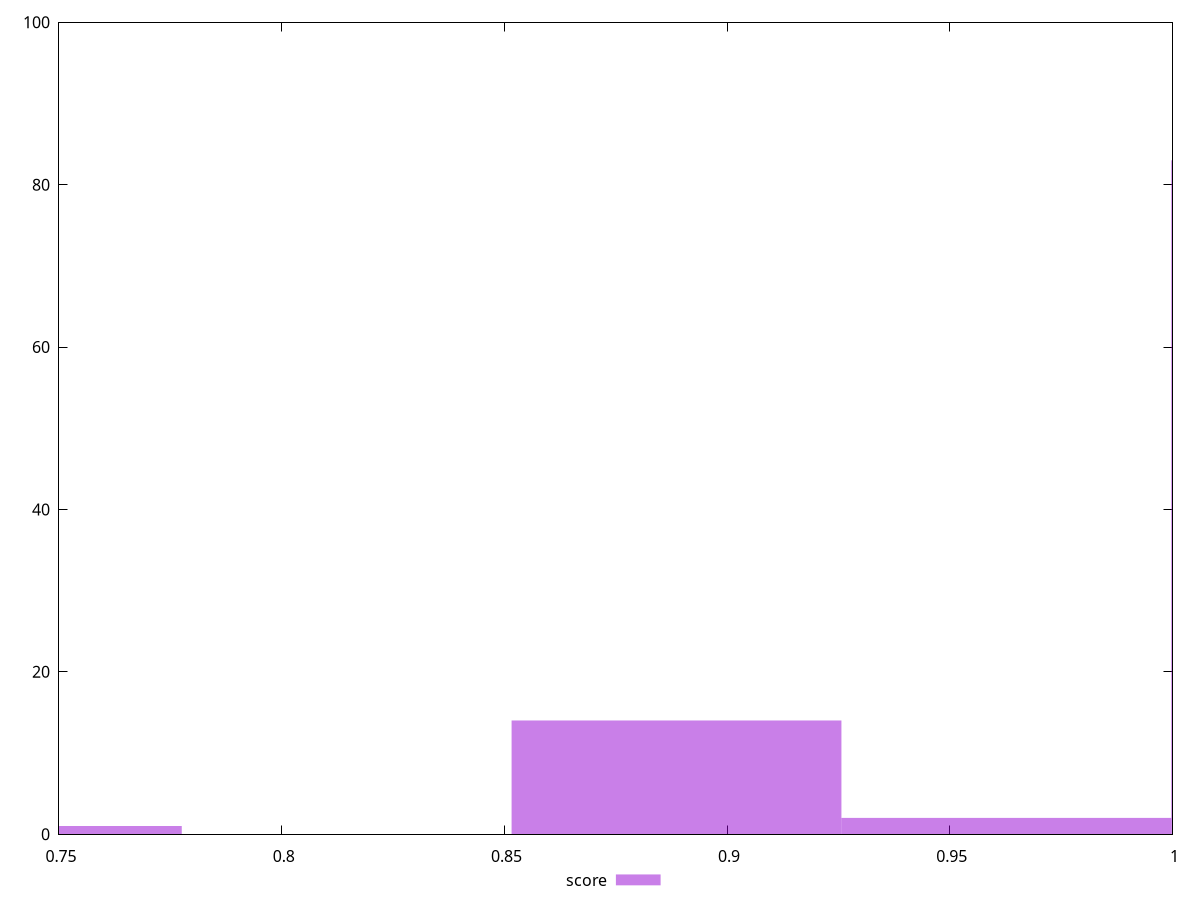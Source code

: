 reset

$score <<EOF
1.0367482224252507 83
0.8886413335073577 14
0.7405344445894647 1
0.9626947779663042 2
EOF

set key outside below
set boxwidth 0.07405344445894647
set xrange [0.75:1]
set yrange [0:100]
set trange [0:100]
set style fill transparent solid 0.5 noborder
set terminal svg size 640, 490 enhanced background rgb 'white'
set output "reprap/unminified-javascript/samples/pages+cached+noexternal+nomedia/score/histogram.svg"

plot $score title "score" with boxes

reset
